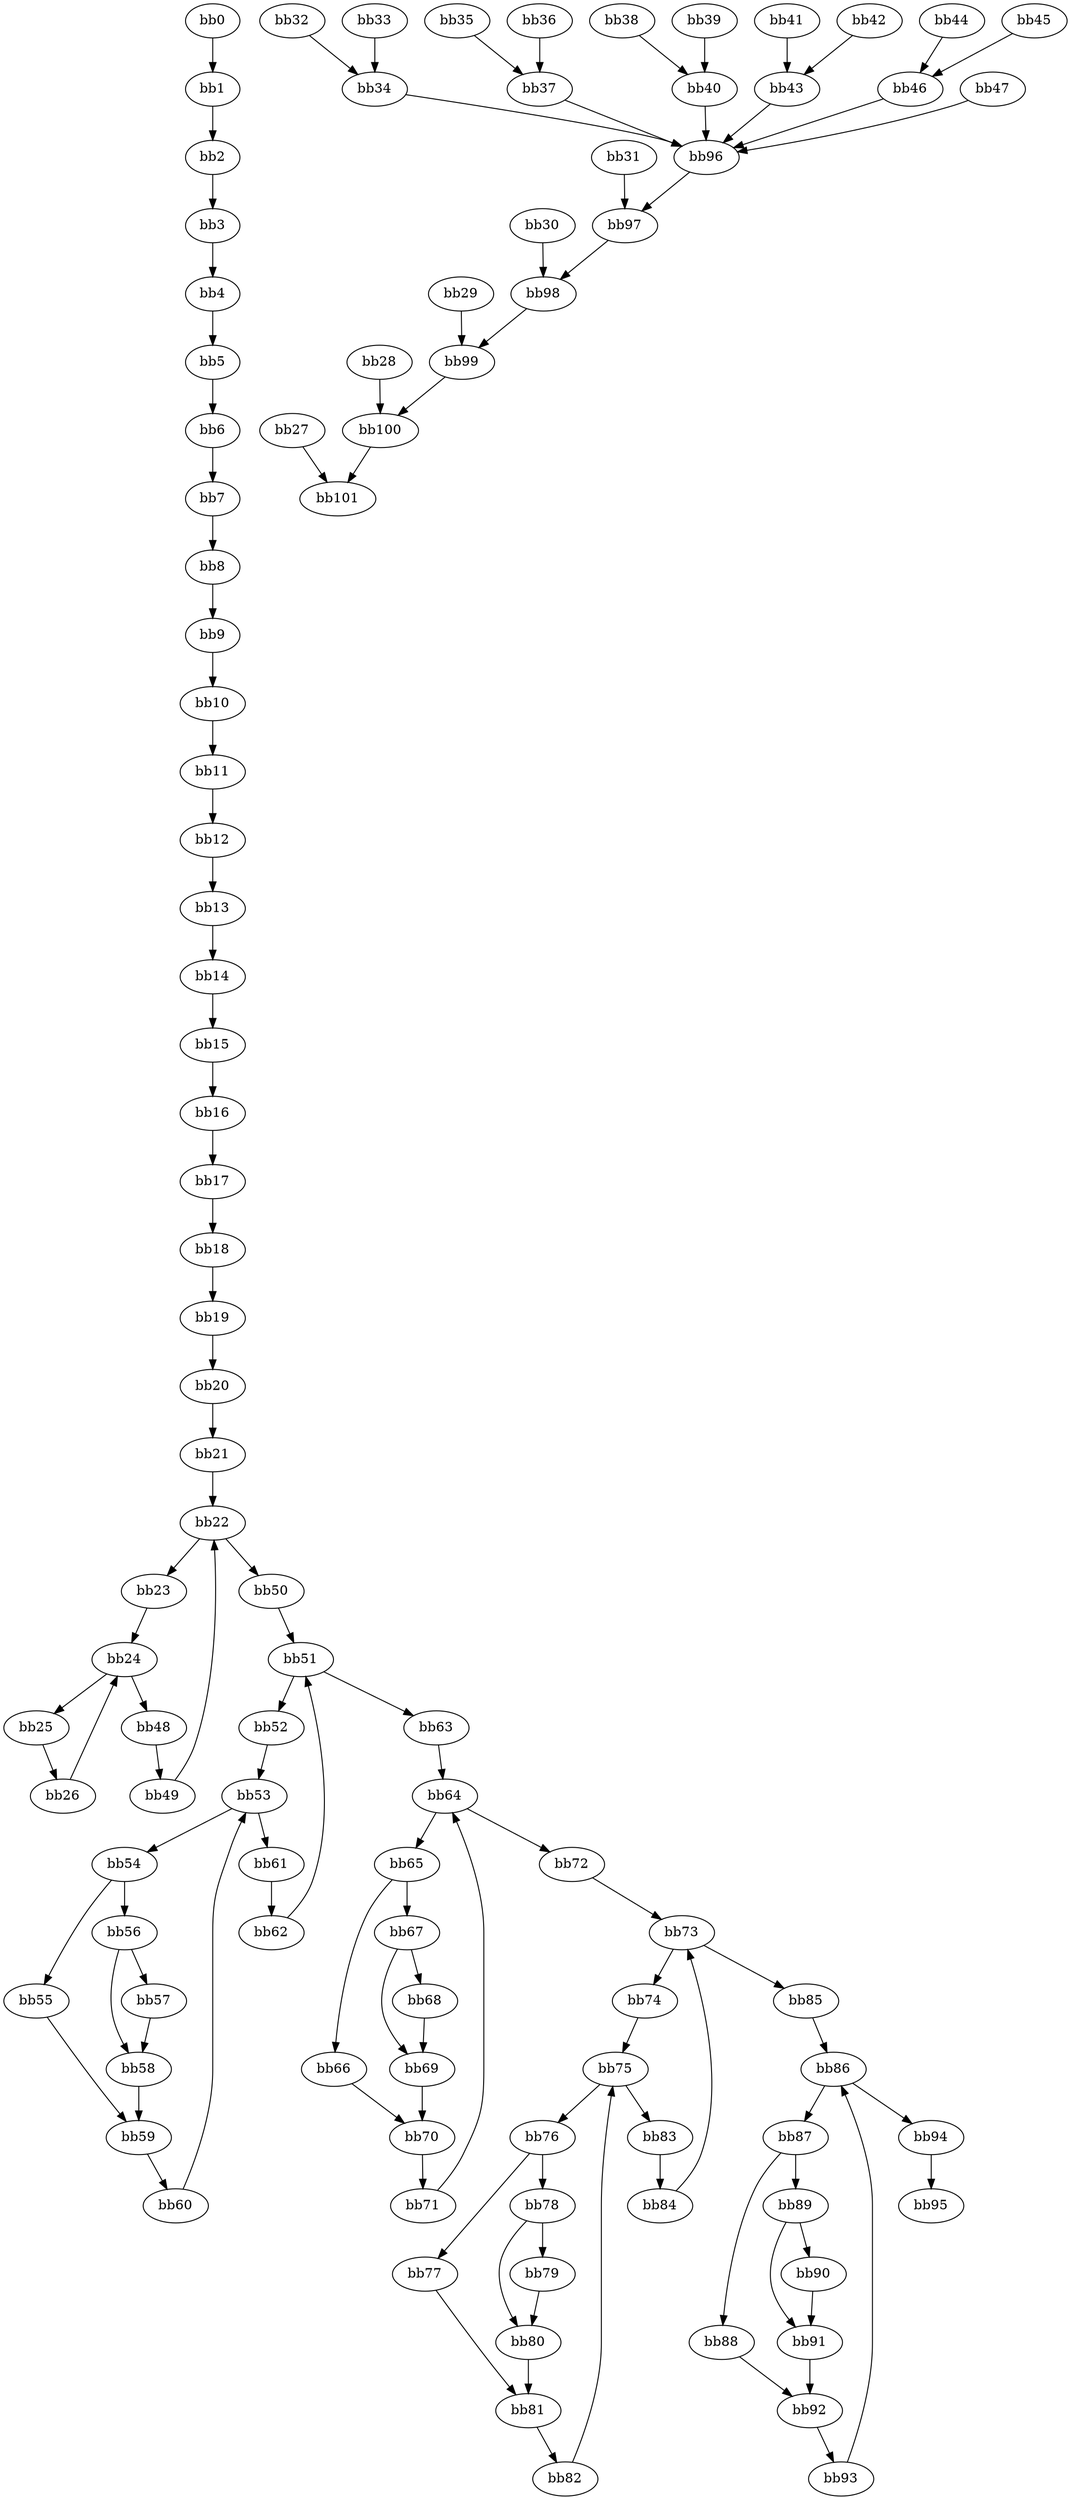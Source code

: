 digraph cfg {
v0 [label = "bb0"];
v1 [label = "bb1"];
v2 [label = "bb2"];
v3 [label = "bb3"];
v4 [label = "bb4"];
v5 [label = "bb5"];
v6 [label = "bb6"];
v7 [label = "bb7"];
v8 [label = "bb8"];
v9 [label = "bb9"];
v10 [label = "bb10"];
v11 [label = "bb11"];
v12 [label = "bb12"];
v13 [label = "bb13"];
v14 [label = "bb14"];
v15 [label = "bb15"];
v16 [label = "bb16"];
v17 [label = "bb17"];
v18 [label = "bb18"];
v19 [label = "bb19"];
v20 [label = "bb20"];
v21 [label = "bb21"];
v22 [label = "bb22"];
v23 [label = "bb23"];
v24 [label = "bb24"];
v25 [label = "bb25"];
v26 [label = "bb26"];
v27 [label = "bb27"];
v28 [label = "bb28"];
v29 [label = "bb29"];
v30 [label = "bb30"];
v31 [label = "bb31"];
v32 [label = "bb32"];
v33 [label = "bb33"];
v34 [label = "bb34"];
v35 [label = "bb35"];
v36 [label = "bb36"];
v37 [label = "bb37"];
v38 [label = "bb38"];
v39 [label = "bb39"];
v40 [label = "bb40"];
v41 [label = "bb41"];
v42 [label = "bb42"];
v43 [label = "bb43"];
v44 [label = "bb44"];
v45 [label = "bb45"];
v46 [label = "bb46"];
v47 [label = "bb47"];
v48 [label = "bb48"];
v49 [label = "bb49"];
v50 [label = "bb50"];
v51 [label = "bb51"];
v52 [label = "bb52"];
v53 [label = "bb53"];
v54 [label = "bb54"];
v55 [label = "bb55"];
v56 [label = "bb56"];
v57 [label = "bb57"];
v58 [label = "bb58"];
v59 [label = "bb59"];
v60 [label = "bb60"];
v61 [label = "bb61"];
v62 [label = "bb62"];
v63 [label = "bb63"];
v64 [label = "bb64"];
v65 [label = "bb65"];
v66 [label = "bb66"];
v67 [label = "bb67"];
v68 [label = "bb68"];
v69 [label = "bb69"];
v70 [label = "bb70"];
v71 [label = "bb71"];
v72 [label = "bb72"];
v73 [label = "bb73"];
v74 [label = "bb74"];
v75 [label = "bb75"];
v76 [label = "bb76"];
v77 [label = "bb77"];
v78 [label = "bb78"];
v79 [label = "bb79"];
v80 [label = "bb80"];
v81 [label = "bb81"];
v82 [label = "bb82"];
v83 [label = "bb83"];
v84 [label = "bb84"];
v85 [label = "bb85"];
v86 [label = "bb86"];
v87 [label = "bb87"];
v88 [label = "bb88"];
v89 [label = "bb89"];
v90 [label = "bb90"];
v91 [label = "bb91"];
v92 [label = "bb92"];
v93 [label = "bb93"];
v94 [label = "bb94"];
v95 [label = "bb95"];
v96 [label = "bb96"];
v97 [label = "bb97"];
v98 [label = "bb98"];
v99 [label = "bb99"];
v100 [label = "bb100"];
v101 [label = "bb101"];
v0 -> v1;
v1 -> v2;
v2 -> v3;
v3 -> v4;
v4 -> v5;
v5 -> v6;
v6 -> v7;
v7 -> v8;
v8 -> v9;
v9 -> v10;
v10 -> v11;
v11 -> v12;
v12 -> v13;
v13 -> v14;
v14 -> v15;
v15 -> v16;
v16 -> v17;
v17 -> v18;
v18 -> v19;
v19 -> v20;
v20 -> v21;
v21 -> v22;
v22 -> v23;
v22 -> v50;
v23 -> v24;
v24 -> v25;
v24 -> v48;
v25 -> v26;
v26 -> v24;
v27 -> v101;
v28 -> v100;
v29 -> v99;
v30 -> v98;
v31 -> v97;
v32 -> v34;
v33 -> v34;
v34 -> v96;
v35 -> v37;
v36 -> v37;
v37 -> v96;
v38 -> v40;
v39 -> v40;
v40 -> v96;
v41 -> v43;
v42 -> v43;
v43 -> v96;
v44 -> v46;
v45 -> v46;
v46 -> v96;
v47 -> v96;
v48 -> v49;
v49 -> v22;
v50 -> v51;
v51 -> v52;
v51 -> v63;
v52 -> v53;
v53 -> v54;
v53 -> v61;
v54 -> v55;
v54 -> v56;
v55 -> v59;
v56 -> v57;
v56 -> v58;
v57 -> v58;
v58 -> v59;
v59 -> v60;
v60 -> v53;
v61 -> v62;
v62 -> v51;
v63 -> v64;
v64 -> v65;
v64 -> v72;
v65 -> v66;
v65 -> v67;
v66 -> v70;
v67 -> v68;
v67 -> v69;
v68 -> v69;
v69 -> v70;
v70 -> v71;
v71 -> v64;
v72 -> v73;
v73 -> v74;
v73 -> v85;
v74 -> v75;
v75 -> v76;
v75 -> v83;
v76 -> v77;
v76 -> v78;
v77 -> v81;
v78 -> v79;
v78 -> v80;
v79 -> v80;
v80 -> v81;
v81 -> v82;
v82 -> v75;
v83 -> v84;
v84 -> v73;
v85 -> v86;
v86 -> v87;
v86 -> v94;
v87 -> v88;
v87 -> v89;
v88 -> v92;
v89 -> v90;
v89 -> v91;
v90 -> v91;
v91 -> v92;
v92 -> v93;
v93 -> v86;
v94 -> v95;
v96 -> v97;
v97 -> v98;
v98 -> v99;
v99 -> v100;
v100 -> v101;
}
